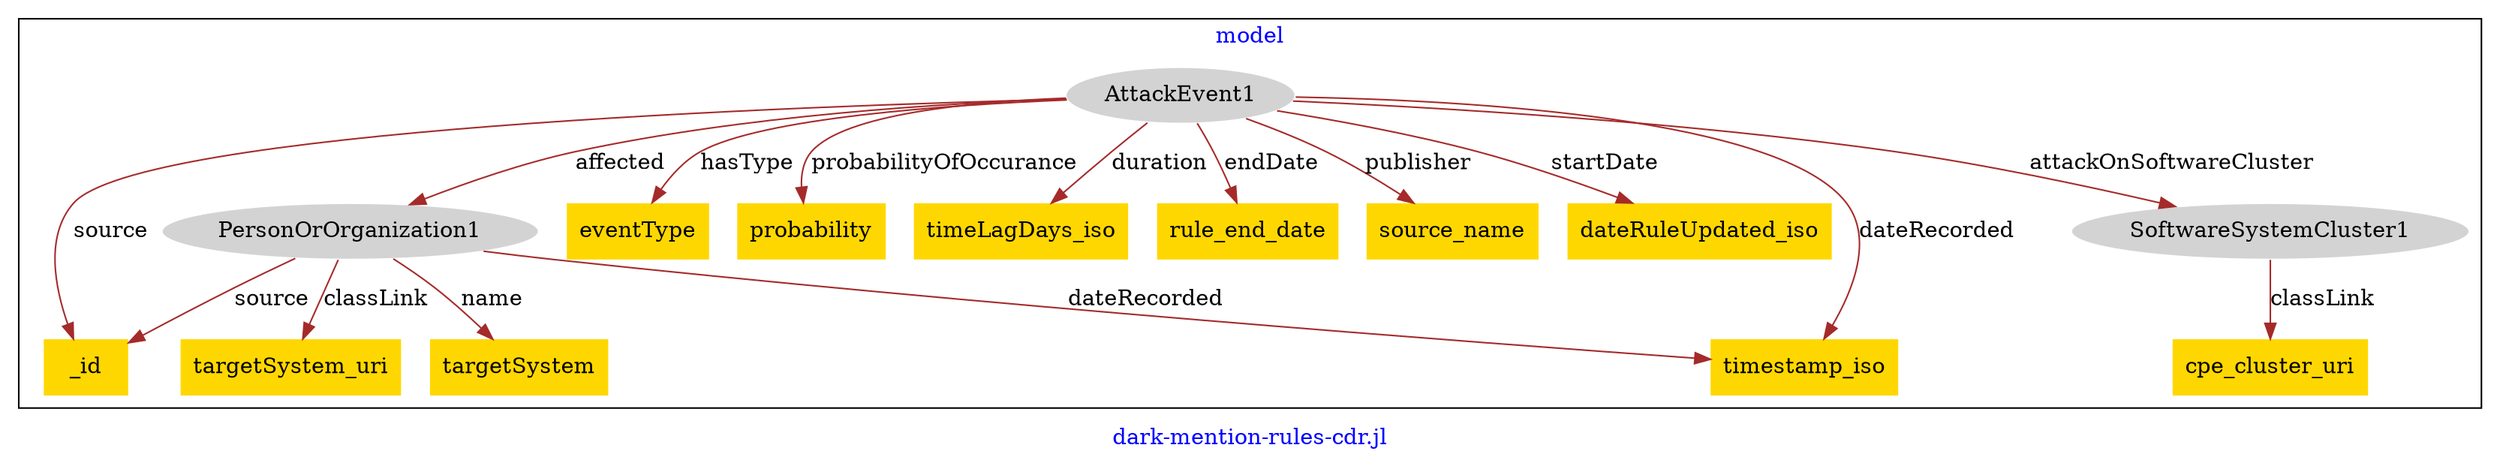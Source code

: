 digraph n0 {
fontcolor="blue"
remincross="true"
label="dark-mention-rules-cdr.jl"
subgraph cluster {
label="model"
n2[style="filled",color="white",fillcolor="lightgray",label="AttackEvent1"];
n3[style="filled",color="white",fillcolor="lightgray",label="PersonOrOrganization1"];
n4[style="filled",color="white",fillcolor="lightgray",label="SoftwareSystemCluster1"];
n5[shape="plaintext",style="filled",fillcolor="gold",label="eventType"];
n6[shape="plaintext",style="filled",fillcolor="gold",label="probability"];
n7[shape="plaintext",style="filled",fillcolor="gold",label="timeLagDays_iso"];
n8[shape="plaintext",style="filled",fillcolor="gold",label="rule_end_date"];
n9[shape="plaintext",style="filled",fillcolor="gold",label="source_name"];
n10[shape="plaintext",style="filled",fillcolor="gold",label="dateRuleUpdated_iso"];
n11[shape="plaintext",style="filled",fillcolor="gold",label="targetSystem_uri"];
n12[shape="plaintext",style="filled",fillcolor="gold",label="targetSystem"];
n13[shape="plaintext",style="filled",fillcolor="gold",label="cpe_cluster_uri"];
n14[shape="plaintext",style="filled",fillcolor="gold",label="timestamp_iso"];
n15[shape="plaintext",style="filled",fillcolor="gold",label="_id"];
}
n2 -> n3[color="brown",fontcolor="black",label="affected"]
n2 -> n4[color="brown",fontcolor="black",label="attackOnSoftwareCluster"]
n2 -> n5[color="brown",fontcolor="black",label="hasType"]
n2 -> n6[color="brown",fontcolor="black",label="probabilityOfOccurance"]
n2 -> n7[color="brown",fontcolor="black",label="duration"]
n2 -> n8[color="brown",fontcolor="black",label="endDate"]
n2 -> n9[color="brown",fontcolor="black",label="publisher"]
n2 -> n10[color="brown",fontcolor="black",label="startDate"]
n3 -> n11[color="brown",fontcolor="black",label="classLink"]
n3 -> n12[color="brown",fontcolor="black",label="name"]
n4 -> n13[color="brown",fontcolor="black",label="classLink"]
n2 -> n14[color="brown",fontcolor="black",label="dateRecorded"]
n3 -> n14[color="brown",fontcolor="black",label="dateRecorded"]
n2 -> n15[color="brown",fontcolor="black",label="source"]
n3 -> n15[color="brown",fontcolor="black",label="source"]
}

